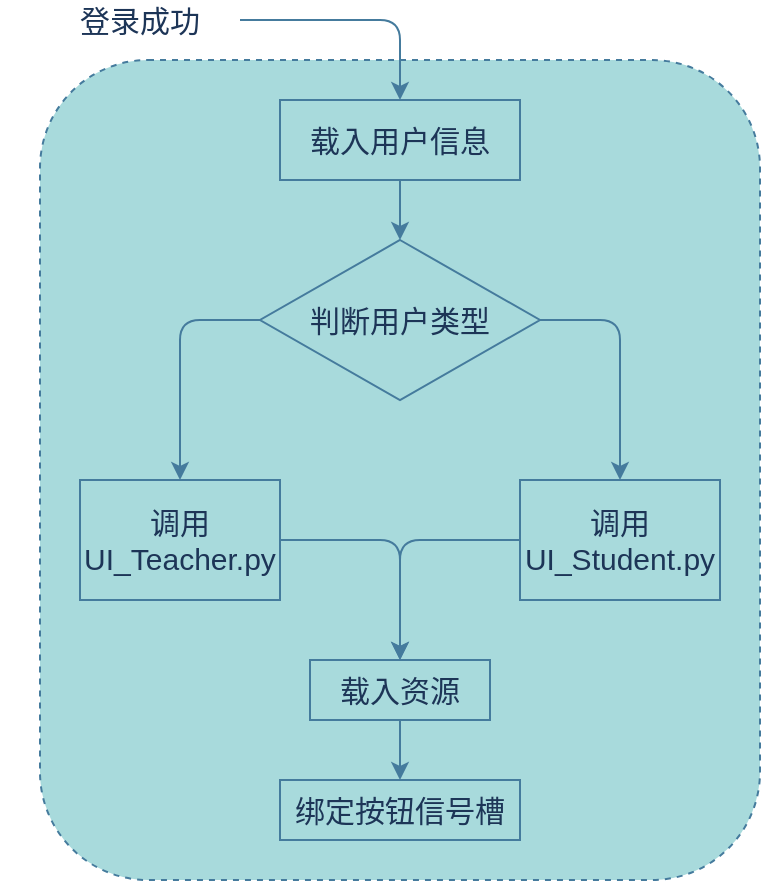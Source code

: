 <mxfile scale="2" border="0">
    <diagram id="tRkDeYtm9YcbRdElghop" name="Page-1">
        <mxGraphModel dx="809" dy="620" grid="1" gridSize="10" guides="1" tooltips="1" connect="1" arrows="1" fold="1" page="1" pageScale="1" pageWidth="3300" pageHeight="4681" background="#FFFFFF" math="0" shadow="0">
            <root>
                <mxCell id="0"/>
                <mxCell id="1" parent="0"/>
                <mxCell id="20" value="" style="rounded=1;whiteSpace=wrap;html=1;fontSize=15;dashed=1;fillColor=#A8DADC;strokeColor=#457B9D;fontColor=#1D3557;" vertex="1" parent="1">
                    <mxGeometry x="140" y="260" width="360" height="410" as="geometry"/>
                </mxCell>
                <mxCell id="4" value="判断用户类型" style="rhombus;whiteSpace=wrap;html=1;fontSize=15;fillColor=#A8DADC;strokeColor=#457B9D;fontColor=#1D3557;" vertex="1" parent="1">
                    <mxGeometry x="250" y="350" width="140" height="80" as="geometry"/>
                </mxCell>
                <mxCell id="5" value="调用UI_Teacher.py" style="rounded=0;whiteSpace=wrap;html=1;fontSize=15;fillColor=#A8DADC;strokeColor=#457B9D;fontColor=#1D3557;" vertex="1" parent="1">
                    <mxGeometry x="160" y="470" width="100" height="60" as="geometry"/>
                </mxCell>
                <mxCell id="6" value="调用UI_Student.py" style="rounded=0;whiteSpace=wrap;html=1;fontSize=15;fillColor=#A8DADC;strokeColor=#457B9D;fontColor=#1D3557;" vertex="1" parent="1">
                    <mxGeometry x="380" y="470" width="100" height="60" as="geometry"/>
                </mxCell>
                <mxCell id="7" value="" style="endArrow=classic;html=1;fontSize=15;exitX=0;exitY=0.5;exitDx=0;exitDy=0;entryX=0.5;entryY=0;entryDx=0;entryDy=0;labelBackgroundColor=#F1FAEE;strokeColor=#457B9D;fontColor=#1D3557;" edge="1" parent="1" source="4" target="5">
                    <mxGeometry width="50" height="50" relative="1" as="geometry">
                        <mxPoint x="390" y="540" as="sourcePoint"/>
                        <mxPoint x="440" y="490" as="targetPoint"/>
                        <Array as="points">
                            <mxPoint x="210" y="390"/>
                        </Array>
                    </mxGeometry>
                </mxCell>
                <mxCell id="8" value="" style="endArrow=classic;html=1;fontSize=15;exitX=1;exitY=0.5;exitDx=0;exitDy=0;entryX=0.5;entryY=0;entryDx=0;entryDy=0;labelBackgroundColor=#F1FAEE;strokeColor=#457B9D;fontColor=#1D3557;" edge="1" parent="1" source="4" target="6">
                    <mxGeometry width="50" height="50" relative="1" as="geometry">
                        <mxPoint x="390" y="540" as="sourcePoint"/>
                        <mxPoint x="440" y="490" as="targetPoint"/>
                        <Array as="points">
                            <mxPoint x="430" y="390"/>
                        </Array>
                    </mxGeometry>
                </mxCell>
                <mxCell id="9" value="载入资源" style="rounded=0;whiteSpace=wrap;html=1;fontSize=15;fillColor=#A8DADC;strokeColor=#457B9D;fontColor=#1D3557;" vertex="1" parent="1">
                    <mxGeometry x="275" y="560" width="90" height="30" as="geometry"/>
                </mxCell>
                <mxCell id="12" value="" style="endArrow=classic;html=1;fontSize=15;exitX=1;exitY=0.5;exitDx=0;exitDy=0;entryX=0.5;entryY=0;entryDx=0;entryDy=0;labelBackgroundColor=#F1FAEE;strokeColor=#457B9D;fontColor=#1D3557;" edge="1" parent="1" source="5" target="9">
                    <mxGeometry width="50" height="50" relative="1" as="geometry">
                        <mxPoint x="390" y="630" as="sourcePoint"/>
                        <mxPoint x="440" y="580" as="targetPoint"/>
                        <Array as="points">
                            <mxPoint x="320" y="500"/>
                        </Array>
                    </mxGeometry>
                </mxCell>
                <mxCell id="13" value="" style="endArrow=classic;html=1;fontSize=15;entryX=0.5;entryY=0;entryDx=0;entryDy=0;exitX=0;exitY=0.5;exitDx=0;exitDy=0;labelBackgroundColor=#F1FAEE;strokeColor=#457B9D;fontColor=#1D3557;" edge="1" parent="1" source="6" target="9">
                    <mxGeometry width="50" height="50" relative="1" as="geometry">
                        <mxPoint x="390" y="630" as="sourcePoint"/>
                        <mxPoint x="440" y="580" as="targetPoint"/>
                        <Array as="points">
                            <mxPoint x="320" y="500"/>
                        </Array>
                    </mxGeometry>
                </mxCell>
                <mxCell id="14" value="载入用户信息" style="rounded=0;whiteSpace=wrap;html=1;fontSize=15;fillColor=#A8DADC;strokeColor=#457B9D;fontColor=#1D3557;" vertex="1" parent="1">
                    <mxGeometry x="260" y="280" width="120" height="40" as="geometry"/>
                </mxCell>
                <mxCell id="15" value="" style="endArrow=classic;html=1;fontSize=15;exitX=0.5;exitY=1;exitDx=0;exitDy=0;entryX=0.5;entryY=0;entryDx=0;entryDy=0;labelBackgroundColor=#F1FAEE;strokeColor=#457B9D;fontColor=#1D3557;" edge="1" parent="1" source="14" target="4">
                    <mxGeometry width="50" height="50" relative="1" as="geometry">
                        <mxPoint x="390" y="430" as="sourcePoint"/>
                        <mxPoint x="440" y="380" as="targetPoint"/>
                    </mxGeometry>
                </mxCell>
                <mxCell id="16" value="绑定按钮信号槽" style="rounded=0;whiteSpace=wrap;html=1;fontSize=15;fillColor=#A8DADC;strokeColor=#457B9D;fontColor=#1D3557;" vertex="1" parent="1">
                    <mxGeometry x="260" y="620" width="120" height="30" as="geometry"/>
                </mxCell>
                <mxCell id="17" value="" style="endArrow=classic;html=1;fontSize=15;exitX=0.5;exitY=1;exitDx=0;exitDy=0;entryX=0.5;entryY=0;entryDx=0;entryDy=0;labelBackgroundColor=#F1FAEE;strokeColor=#457B9D;fontColor=#1D3557;" edge="1" parent="1" source="9" target="16">
                    <mxGeometry width="50" height="50" relative="1" as="geometry">
                        <mxPoint x="390" y="630" as="sourcePoint"/>
                        <mxPoint x="440" y="580" as="targetPoint"/>
                    </mxGeometry>
                </mxCell>
                <mxCell id="18" value="" style="endArrow=classic;html=1;fontSize=15;entryX=0.5;entryY=0;entryDx=0;entryDy=0;labelBackgroundColor=#F1FAEE;strokeColor=#457B9D;fontColor=#1D3557;" edge="1" parent="1" target="14">
                    <mxGeometry width="50" height="50" relative="1" as="geometry">
                        <mxPoint x="240" y="240" as="sourcePoint"/>
                        <mxPoint x="440" y="380" as="targetPoint"/>
                        <Array as="points">
                            <mxPoint x="320" y="240"/>
                        </Array>
                    </mxGeometry>
                </mxCell>
                <mxCell id="19" value="登录成功" style="text;html=1;strokeColor=none;fillColor=none;align=center;verticalAlign=middle;whiteSpace=wrap;rounded=0;fontSize=15;fontColor=#1D3557;" vertex="1" parent="1">
                    <mxGeometry x="120" y="230" width="140" height="20" as="geometry"/>
                </mxCell>
            </root>
        </mxGraphModel>
    </diagram>
</mxfile>